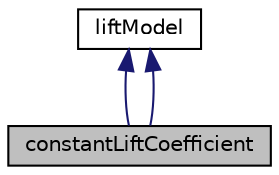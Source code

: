 digraph "constantLiftCoefficient"
{
  bgcolor="transparent";
  edge [fontname="Helvetica",fontsize="10",labelfontname="Helvetica",labelfontsize="10"];
  node [fontname="Helvetica",fontsize="10",shape=record];
  Node0 [label="constantLiftCoefficient",height=0.2,width=0.4,color="black", fillcolor="grey75", style="filled", fontcolor="black"];
  Node1 -> Node0 [dir="back",color="midnightblue",fontsize="10",style="solid",fontname="Helvetica"];
  Node1 [label="liftModel",height=0.2,width=0.4,color="black",URL="$a02484.html"];
  Node1 -> Node0 [dir="back",color="midnightblue",fontsize="10",style="solid",fontname="Helvetica"];
}
